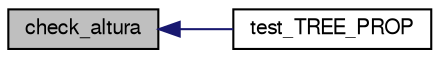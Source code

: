 digraph "check_altura"
{
  edge [fontname="FreeSans",fontsize="10",labelfontname="FreeSans",labelfontsize="10"];
  node [fontname="FreeSans",fontsize="10",shape=record];
  rankdir="LR";
  Node1 [label="check_altura",height=0.2,width=0.4,color="black", fillcolor="grey75", style="filled", fontcolor="black"];
  Node1 -> Node2 [dir="back",color="midnightblue",fontsize="10",style="solid",fontname="FreeSans"];
  Node2 [label="test_TREE_PROP",height=0.2,width=0.4,color="black", fillcolor="white", style="filled",URL="$mytree_8h.html#aa655221e8c6c0729bb5799bf5df6163d",tooltip="Função que testa as propriedas da tree. "];
}
